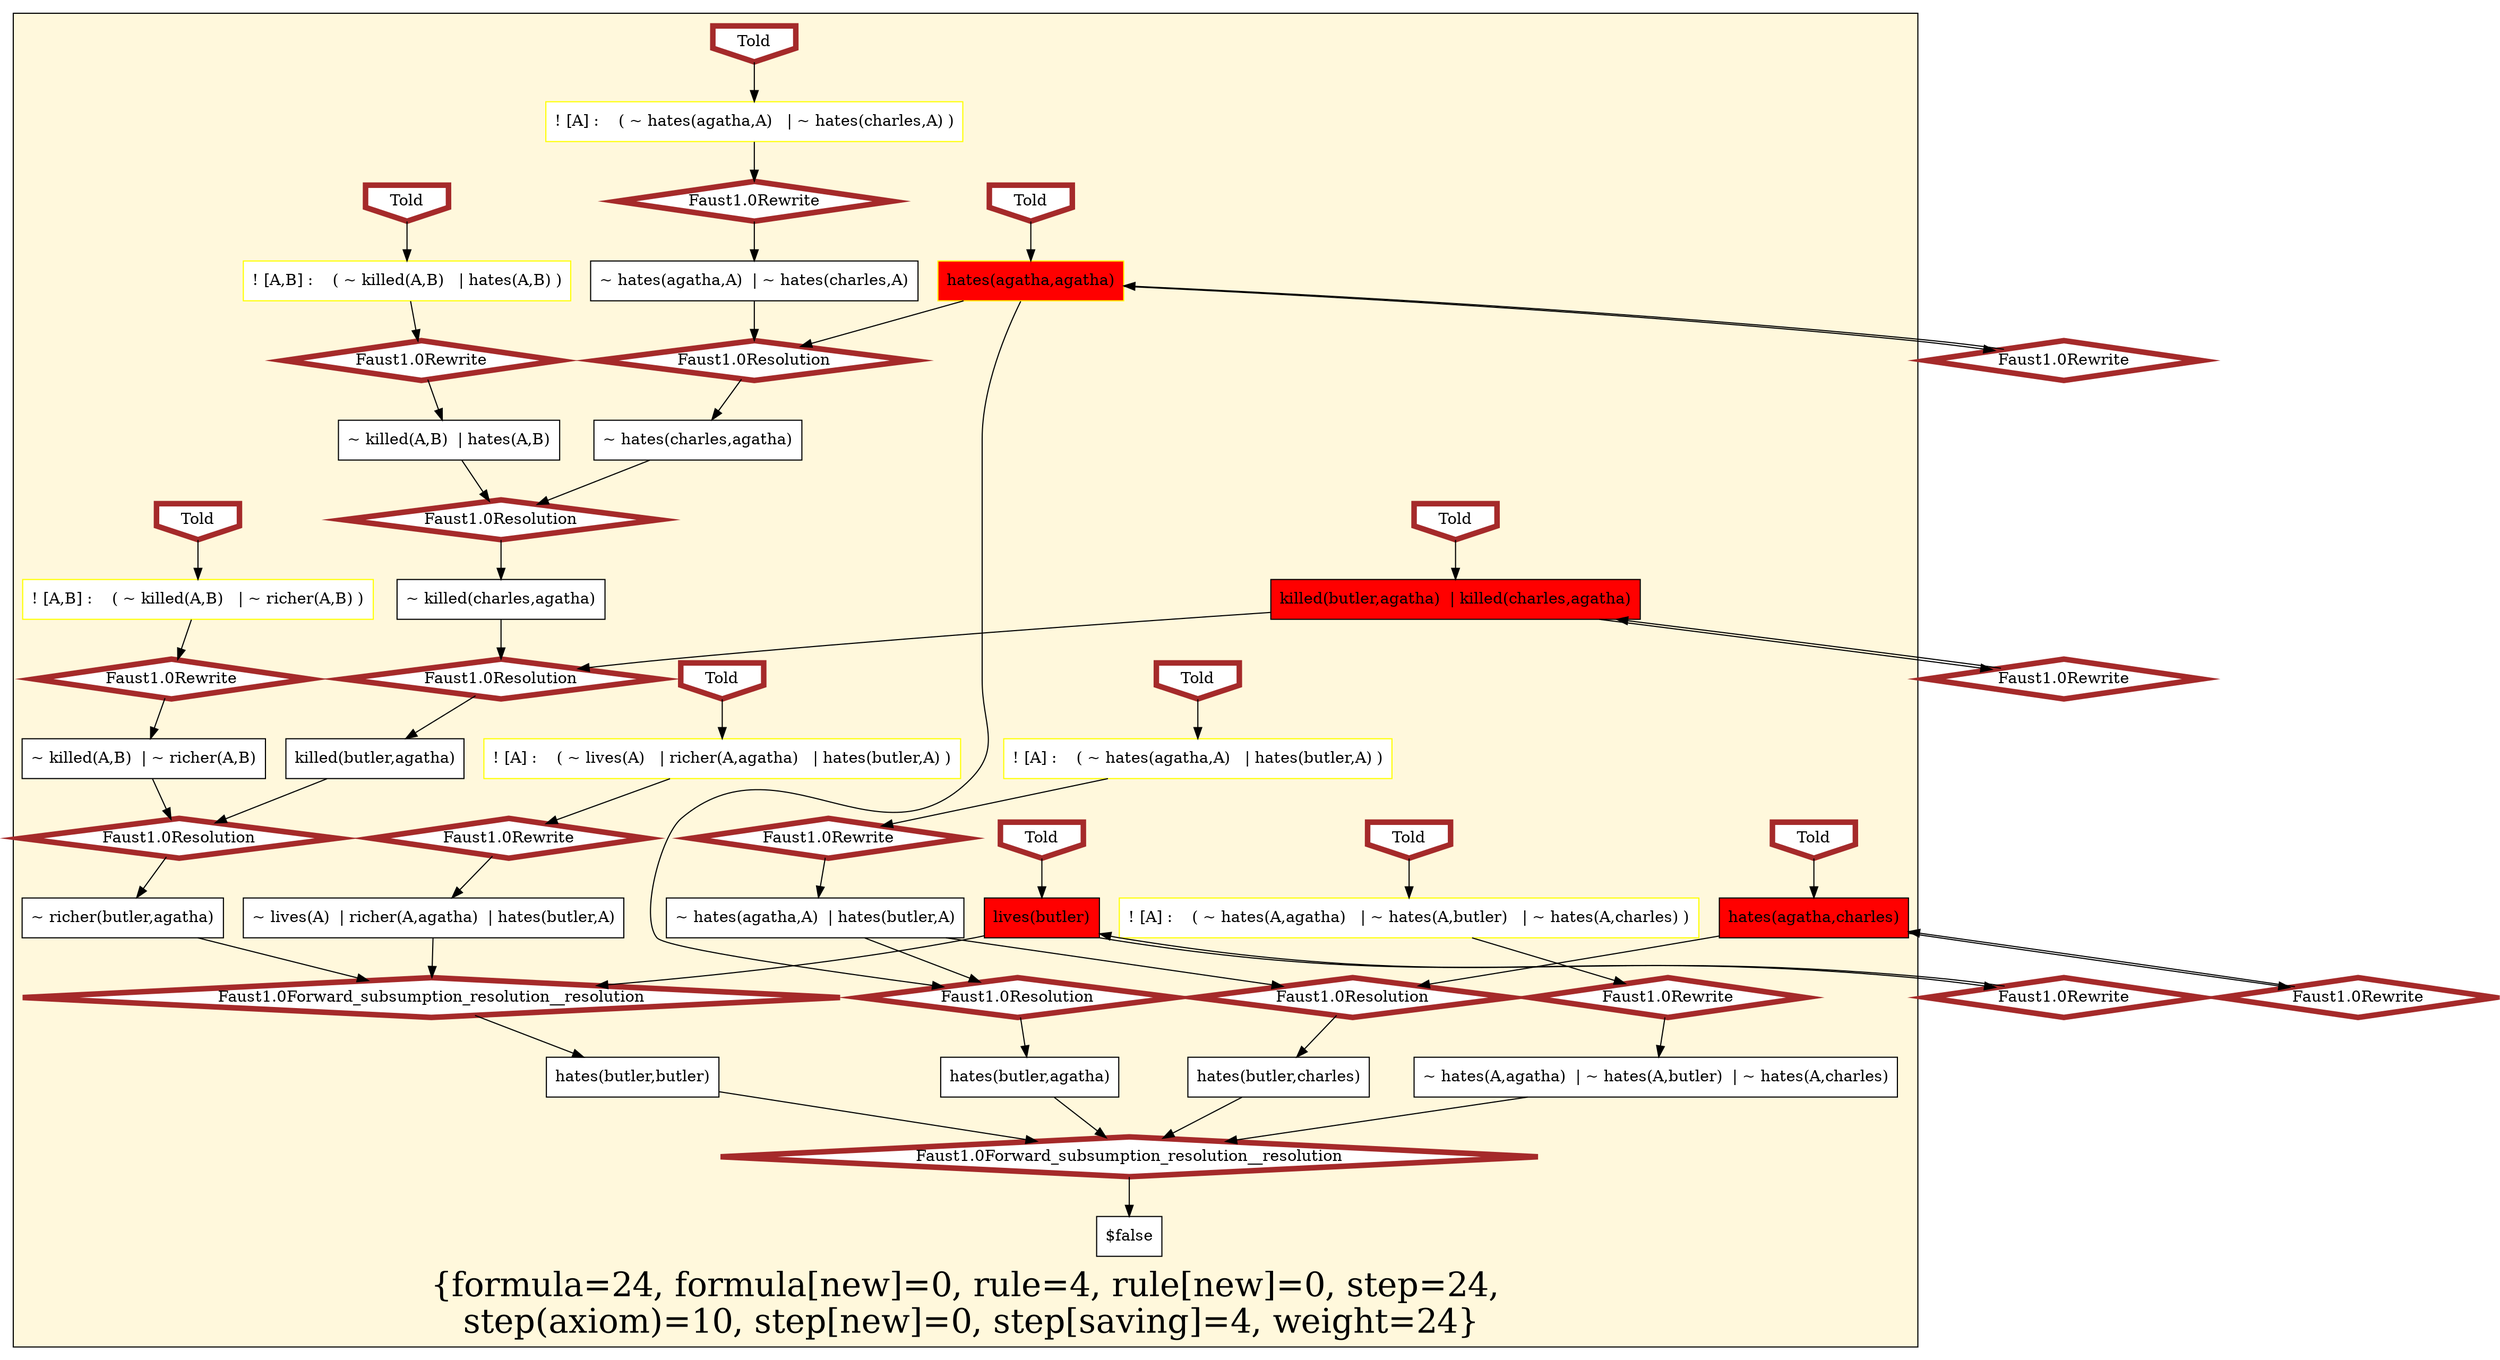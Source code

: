 digraph g 
{  
  "x_165" [ URL="http://inference-web.org/proofs/tptp/Solutions/PUZ/PUZ001-1/Faust---1.0/answer.owl#ns_butler_hates_poor_conclusion" color="yellow" shape="box" label="! [A] :    ( ~ lives(A)   | richer(A,agatha)   | hates(butler,A) )" fillcolor="white" style="filled"  ];
  "x_164" [ URL="http://inference-web.org/proofs/tptp/Solutions/PUZ/PUZ001-1/Faust---1.0/answer.owl#ns_176259640_conclusion" color="black" shape="box" label="hates(butler,butler)" fillcolor="white" style="filled"  ];
  "x_141" [ URL="http://inference-web.org/proofs/tptp/Solutions/PUZ/PUZ001-1/Faust---1.0/answer.owl#ns_176249928_conclusion" color="black" shape="box" label="~ richer(butler,agatha)" fillcolor="white" style="filled"  ];
  "x_201" [ URL="http://inference-web.org/proofs/tptp/Solutions/PUZ/PUZ001-1/Faust---1.0/answer.owl#ns_176169184_conclusion" color="black" shape="box" label="hates(butler,charles)" fillcolor="white" style="filled"  ];
  "x_182" [ URL="http://inference-web.org/proofs/tptp/Solutions/PUZ/PUZ001-1/Faust---1.0/answer.owl#ns_butler_conclusion" color="yellow" shape="box" label="lives(butler)" fillcolor="red" style="filled"  ];
  "x_146" [ URL="http://inference-web.org/proofs/tptp/Solutions/PUZ/PUZ001-1/Faust---1.0/answer.owl#ns_same_hates_conclusion" color="yellow" shape="box" label="! [A] :    ( ~ hates(agatha,A)   | hates(butler,A) )" fillcolor="white" style="filled"  ];
  "x_163" [ URL="http://inference-web.org/proofs/tptp/Solutions/PUZ/PUZ001-1/Faust---1.0/answer.owl#ns_168261192_conclusion" color="black" shape="box" label="~ hates(agatha,A)  | ~ hates(charles,A)" fillcolor="white" style="filled"  ];
  "x_140" [ URL="http://inference-web.org/proofs/tptp/Solutions/PUZ/PUZ001-1/Faust---1.0/answer.owl#ns_176139248_conclusion" color="black" shape="box" label="hates(butler,agatha)" fillcolor="white" style="filled"  ];
  "x_168" [ URL="http://inference-web.org/proofs/tptp/Solutions/PUZ/PUZ001-1/Faust---1.0/answer.owl#ns_contradiction_conclusion" color="black" shape="box" label="$false" fillcolor="white" style="filled"  ];
  "x_229" [ URL="http://inference-web.org/proofs/tptp/Solutions/PUZ/PUZ001-1/Faust---1.0/answer.owl#ns_168272912_conclusion" color="black" shape="box" label="~ hates(A,agatha)  | ~ hates(A,butler)  | ~ hates(A,charles)" fillcolor="white" style="filled"  ];
  "x_211" [ URL="http://inference-web.org/proofs/tptp/Solutions/PUZ/PUZ001-1/Faust---1.0/answer.owl#ns_168238288_conclusion" color="black" shape="box" label="~ hates(agatha,A)  | hates(butler,A)" fillcolor="white" style="filled"  ];
  "x_178" [ URL="http://inference-web.org/proofs/tptp/Solutions/PUZ/PUZ001-1/Faust---1.0/answer.owl#ns_168277664_conclusion" color="black" shape="box" label="hates(agatha,agatha)" fillcolor="red" style="filled"  ];
  "x_178" [ URL="http://inference-web.org/proofs/tptp/Solutions/PUZ/PUZ001-1/Faust---1.0/answer.owl#ns_agatha_hates_agatha_conclusion" color="yellow" shape="box" label="hates(agatha,agatha)" fillcolor="red" style="filled"  ];
  "x_199" [ URL="http://inference-web.org/proofs/tptp/Solutions/PUZ/PUZ001-1/Faust---1.0/answer.owl#ns_168254608_conclusion" color="black" shape="box" label="~ killed(A,B)  | ~ richer(A,B)" fillcolor="white" style="filled"  ];
  "x_152" [ URL="http://inference-web.org/proofs/tptp/Solutions/PUZ/PUZ001-1/Faust---1.0/answer.owl#ns_176202488_conclusion" color="black" shape="box" label="~ killed(charles,agatha)" fillcolor="white" style="filled"  ];
  "x_154" [ URL="http://inference-web.org/proofs/tptp/Solutions/PUZ/PUZ001-1/Faust---1.0/answer.owl#ns_176150976_conclusion" color="black" shape="box" label="~ hates(charles,agatha)" fillcolor="white" style="filled"  ];
  "x_218" [ URL="http://inference-web.org/proofs/tptp/Solutions/PUZ/PUZ001-1/Faust---1.0/answer.owl#ns_no_one_hates_everyone_conclusion" color="yellow" shape="box" label="! [A] :    ( ~ hates(A,agatha)   | ~ hates(A,butler)   | ~ hates(A,charles) )" fillcolor="white" style="filled"  ];
  "x_133" [ URL="http://inference-web.org/proofs/tptp/Solutions/PUZ/PUZ001-1/Faust---1.0/answer.owl#ns_prove_neither_charles_nor_butler_did_it_conclusion" color="yellow" shape="box" label="killed(butler,agatha) | killed(charles,agatha)" fillcolor="red" style="filled"  ];
  "x_130" [ URL="http://inference-web.org/proofs/tptp/Solutions/PUZ/PUZ001-1/Faust---1.0/answer.owl#ns_different_hates_conclusion" color="yellow" shape="box" label="! [A] :    ( ~ hates(agatha,A)   | ~ hates(charles,A) )" fillcolor="white" style="filled"  ];
  "x_224" [ URL="http://inference-web.org/proofs/tptp/Solutions/PUZ/PUZ001-1/Faust---1.0/answer.owl#ns_168303320_conclusion" color="black" shape="box" label="~ lives(A)  | richer(A,agatha)  | hates(butler,A)" fillcolor="white" style="filled"  ];
  "x_188" [ URL="http://inference-web.org/proofs/tptp/Solutions/PUZ/PUZ001-1/Faust---1.0/answer.owl#ns_killer_hates_victim_conclusion" color="yellow" shape="box" label="! [A,B] :    ( ~ killed(A,B)   | hates(A,B) )" fillcolor="white" style="filled"  ];
  "x_182" [ URL="http://inference-web.org/proofs/tptp/Solutions/PUZ/PUZ001-1/Faust---1.0/answer.owl#ns_168244584_conclusion" color="black" shape="box" label="lives(butler)" fillcolor="red" style="filled"  ];
  "x_133" [ URL="http://inference-web.org/proofs/tptp/Solutions/PUZ/PUZ001-1/Faust---1.0/answer.owl#ns_168309696_conclusion" color="black" shape="box" label="killed(butler,agatha)  | killed(charles,agatha)" fillcolor="red" style="filled"  ];
  "x_159" [ URL="http://inference-web.org/proofs/tptp/Solutions/PUZ/PUZ001-1/Faust---1.0/answer.owl#ns_poorer_killer_conclusion" color="yellow" shape="box" label="! [A,B] :    ( ~ killed(A,B)   | ~ richer(A,B) )" fillcolor="white" style="filled"  ];
  "x_192" [ URL="http://inference-web.org/proofs/tptp/Solutions/PUZ/PUZ001-1/Faust---1.0/answer.owl#ns_176239808_conclusion" color="black" shape="box" label="killed(butler,agatha)" fillcolor="white" style="filled"  ];
  "x_160" [ URL="http://inference-web.org/proofs/tptp/Solutions/PUZ/PUZ001-1/Faust---1.0/answer.owl#ns_agatha_hates_charles_conclusion" color="yellow" shape="box" label="hates(agatha,charles)" fillcolor="red" style="filled"  ];
  "x_160" [ URL="http://inference-web.org/proofs/tptp/Solutions/PUZ/PUZ001-1/Faust---1.0/answer.owl#ns_168281744_conclusion" color="black" shape="box" label="hates(agatha,charles)" fillcolor="red" style="filled"  ];
  "x_120" [ URL="http://inference-web.org/proofs/tptp/Solutions/PUZ/PUZ001-1/Faust---1.0/answer.owl#ns_168286272_conclusion" color="black" shape="box" label="~ killed(A,B)  | hates(A,B)" fillcolor="white" style="filled"  ];
  "-7f6e1133:12459e1f3c9:-7db9" [ URL="http://browser.inference-web.org/iwbrowser/BrowseNodeSet?url=http%3A%2F%2Finference-web.org%2Fproofs%2Ftptp%2FSolutions%2FPUZ%2FPUZ001-1%2FFaust---1.0%2Fanswer.owl%23ns_168244584" color="brown" shape="diamond" label="Faust1.0Rewrite" fillcolor="white" style="filled" penwidth="5"  ];
  "-7f6e1133:12459e1f3c9:-7db9" -> "x_182";
  "x_182" -> "-7f6e1133:12459e1f3c9:-7db9";
  "-7f6e1133:12459e1f3c9:-7de5" [ URL="http://browser.inference-web.org/iwbrowser/BrowseNodeSet?url=http%3A%2F%2Finference-web.org%2Fproofs%2Ftptp%2FSolutions%2FPUZ%2FPUZ001-1%2FFaust---1.0%2Fanswer.owl%23ns_agatha_hates_charles" color="brown" shape="invhouse" label="Told" fillcolor="white" style="filled" penwidth="5"  ];
  "-7f6e1133:12459e1f3c9:-7de5" -> "x_160";
  "-7f6e1133:12459e1f3c9:-7de7" [ URL="http://browser.inference-web.org/iwbrowser/BrowseNodeSet?url=http%3A%2F%2Finference-web.org%2Fproofs%2Ftptp%2FSolutions%2FPUZ%2FPUZ001-1%2FFaust---1.0%2Fanswer.owl%23ns_168281744" color="brown" shape="diamond" label="Faust1.0Rewrite" fillcolor="white" style="filled" penwidth="5"  ];
  "-7f6e1133:12459e1f3c9:-7de7" -> "x_160";
  "x_160" -> "-7f6e1133:12459e1f3c9:-7de7";
  "-7f6e1133:12459e1f3c9:-7df7" [ URL="http://browser.inference-web.org/iwbrowser/BrowseNodeSet?url=http%3A%2F%2Finference-web.org%2Fproofs%2Ftptp%2FSolutions%2FPUZ%2FPUZ001-1%2FFaust---1.0%2Fanswer.owl%23ns_agatha_hates_agatha" color="brown" shape="invhouse" label="Told" fillcolor="white" style="filled" penwidth="5"  ];
  "-7f6e1133:12459e1f3c9:-7df7" -> "x_178";
  "-7f6e1133:12459e1f3c9:-7db7" [ URL="http://browser.inference-web.org/iwbrowser/BrowseNodeSet?url=http%3A%2F%2Finference-web.org%2Fproofs%2Ftptp%2FSolutions%2FPUZ%2FPUZ001-1%2FFaust---1.0%2Fanswer.owl%23ns_butler" color="brown" shape="invhouse" label="Told" fillcolor="white" style="filled" penwidth="5"  ];
  "-7f6e1133:12459e1f3c9:-7db7" -> "x_182";
  "-7f6e1133:12459e1f3c9:-7df9" [ URL="http://browser.inference-web.org/iwbrowser/BrowseNodeSet?url=http%3A%2F%2Finference-web.org%2Fproofs%2Ftptp%2FSolutions%2FPUZ%2FPUZ001-1%2FFaust---1.0%2Fanswer.owl%23ns_168277664" color="brown" shape="diamond" label="Faust1.0Rewrite" fillcolor="white" style="filled" penwidth="5"  ];
  "-7f6e1133:12459e1f3c9:-7df9" -> "x_178";
  "x_178" -> "-7f6e1133:12459e1f3c9:-7df9";
  "-7f6e1133:12459e1f3c9:-7e01" [ URL="http://browser.inference-web.org/iwbrowser/BrowseNodeSet?url=http%3A%2F%2Finference-web.org%2Fproofs%2Ftptp%2FSolutions%2FPUZ%2FPUZ001-1%2FFaust---1.0%2Fanswer.owl%23answer" color="brown" shape="diamond" label="Faust1.0Forward_subsumption_resolution__resolution" fillcolor="white" style="filled" penwidth="5"  ];
  "-7f6e1133:12459e1f3c9:-7e01" -> "x_168";
  "x_140" -> "-7f6e1133:12459e1f3c9:-7e01";
  "x_164" -> "-7f6e1133:12459e1f3c9:-7e01";
  "x_201" -> "-7f6e1133:12459e1f3c9:-7e01";
  "x_229" -> "-7f6e1133:12459e1f3c9:-7e01";
  "-7f6e1133:12459e1f3c9:-7dfc" [ URL="http://browser.inference-web.org/iwbrowser/BrowseNodeSet?url=http%3A%2F%2Finference-web.org%2Fproofs%2Ftptp%2FSolutions%2FPUZ%2FPUZ001-1%2FFaust---1.0%2Fanswer.owl%23ns_176139248" color="brown" shape="diamond" label="Faust1.0Resolution" fillcolor="white" style="filled" penwidth="5"  ];
  "-7f6e1133:12459e1f3c9:-7dfc" -> "x_140";
  "x_178" -> "-7f6e1133:12459e1f3c9:-7dfc";
  "x_211" -> "-7f6e1133:12459e1f3c9:-7dfc";
  "-7f6e1133:12459e1f3c9:-7dbe" [ URL="http://browser.inference-web.org/iwbrowser/BrowseNodeSet?url=http%3A%2F%2Finference-web.org%2Fproofs%2Ftptp%2FSolutions%2FPUZ%2FPUZ001-1%2FFaust---1.0%2Fanswer.owl%23ns_168303320" color="brown" shape="diamond" label="Faust1.0Rewrite" fillcolor="white" style="filled" penwidth="5"  ];
  "-7f6e1133:12459e1f3c9:-7dbe" -> "x_224";
  "x_165" -> "-7f6e1133:12459e1f3c9:-7dbe";
  "-7f6e1133:12459e1f3c9:-7dde" [ URL="http://browser.inference-web.org/iwbrowser/BrowseNodeSet?url=http%3A%2F%2Finference-web.org%2Fproofs%2Ftptp%2FSolutions%2FPUZ%2FPUZ001-1%2FFaust---1.0%2Fanswer.owl%23ns_176249928" color="brown" shape="diamond" label="Faust1.0Resolution" fillcolor="white" style="filled" penwidth="5"  ];
  "-7f6e1133:12459e1f3c9:-7dde" -> "x_141";
  "x_192" -> "-7f6e1133:12459e1f3c9:-7dde";
  "x_199" -> "-7f6e1133:12459e1f3c9:-7dde";
  "-7f6e1133:12459e1f3c9:-7dd2" [ URL="http://browser.inference-web.org/iwbrowser/BrowseNodeSet?url=http%3A%2F%2Finference-web.org%2Fproofs%2Ftptp%2FSolutions%2FPUZ%2FPUZ001-1%2FFaust---1.0%2Fanswer.owl%23ns_168261192" color="brown" shape="diamond" label="Faust1.0Rewrite" fillcolor="white" style="filled" penwidth="5"  ];
  "-7f6e1133:12459e1f3c9:-7dd2" -> "x_163";
  "x_130" -> "-7f6e1133:12459e1f3c9:-7dd2";
  "-7f6e1133:12459e1f3c9:-7dea" [ URL="http://browser.inference-web.org/iwbrowser/BrowseNodeSet?url=http%3A%2F%2Finference-web.org%2Fproofs%2Ftptp%2FSolutions%2FPUZ%2FPUZ001-1%2FFaust---1.0%2Fanswer.owl%23ns_176169184" color="brown" shape="diamond" label="Faust1.0Resolution" fillcolor="white" style="filled" penwidth="5"  ];
  "-7f6e1133:12459e1f3c9:-7dea" -> "x_201";
  "x_160" -> "-7f6e1133:12459e1f3c9:-7dea";
  "x_211" -> "-7f6e1133:12459e1f3c9:-7dea";
  "-7f6e1133:12459e1f3c9:-7dd0" [ URL="http://browser.inference-web.org/iwbrowser/BrowseNodeSet?url=http%3A%2F%2Finference-web.org%2Fproofs%2Ftptp%2FSolutions%2FPUZ%2FPUZ001-1%2FFaust---1.0%2Fanswer.owl%23ns_different_hates" color="brown" shape="invhouse" label="Told" fillcolor="white" style="filled" penwidth="5"  ];
  "-7f6e1133:12459e1f3c9:-7dd0" -> "x_130";
  "-7f6e1133:12459e1f3c9:-7dd8" [ URL="http://browser.inference-web.org/iwbrowser/BrowseNodeSet?url=http%3A%2F%2Finference-web.org%2Fproofs%2Ftptp%2FSolutions%2FPUZ%2FPUZ001-1%2FFaust---1.0%2Fanswer.owl%23ns_176202488" color="brown" shape="diamond" label="Faust1.0Resolution" fillcolor="white" style="filled" penwidth="5"  ];
  "-7f6e1133:12459e1f3c9:-7dd8" -> "x_152";
  "x_120" -> "-7f6e1133:12459e1f3c9:-7dd8";
  "x_154" -> "-7f6e1133:12459e1f3c9:-7dd8";
  "-7f6e1133:12459e1f3c9:-7dc8" [ URL="http://browser.inference-web.org/iwbrowser/BrowseNodeSet?url=http%3A%2F%2Finference-web.org%2Fproofs%2Ftptp%2FSolutions%2FPUZ%2FPUZ001-1%2FFaust---1.0%2Fanswer.owl%23ns_168309696" color="brown" shape="diamond" label="Faust1.0Rewrite" fillcolor="white" style="filled" penwidth="5"  ];
  "-7f6e1133:12459e1f3c9:-7dc8" -> "x_133";
  "x_133" -> "-7f6e1133:12459e1f3c9:-7dc8";
  "-7f6e1133:12459e1f3c9:-7de2" [ URL="http://browser.inference-web.org/iwbrowser/BrowseNodeSet?url=http%3A%2F%2Finference-web.org%2Fproofs%2Ftptp%2FSolutions%2FPUZ%2FPUZ001-1%2FFaust---1.0%2Fanswer.owl%23ns_176259640" color="brown" shape="diamond" label="Faust1.0Forward_subsumption_resolution__resolution" fillcolor="white" style="filled" penwidth="5"  ];
  "-7f6e1133:12459e1f3c9:-7de2" -> "x_164";
  "x_141" -> "-7f6e1133:12459e1f3c9:-7de2";
  "x_182" -> "-7f6e1133:12459e1f3c9:-7de2";
  "x_224" -> "-7f6e1133:12459e1f3c9:-7de2";
  "-7f6e1133:12459e1f3c9:-7ded" [ URL="http://browser.inference-web.org/iwbrowser/BrowseNodeSet?url=http%3A%2F%2Finference-web.org%2Fproofs%2Ftptp%2FSolutions%2FPUZ%2FPUZ001-1%2FFaust---1.0%2Fanswer.owl%23ns_no_one_hates_everyone" color="brown" shape="invhouse" label="Told" fillcolor="white" style="filled" penwidth="5"  ];
  "-7f6e1133:12459e1f3c9:-7ded" -> "x_218";
  "-7f6e1133:12459e1f3c9:-7def" [ URL="http://browser.inference-web.org/iwbrowser/BrowseNodeSet?url=http%3A%2F%2Finference-web.org%2Fproofs%2Ftptp%2FSolutions%2FPUZ%2FPUZ001-1%2FFaust---1.0%2Fanswer.owl%23ns_168272912" color="brown" shape="diamond" label="Faust1.0Rewrite" fillcolor="white" style="filled" penwidth="5"  ];
  "-7f6e1133:12459e1f3c9:-7def" -> "x_229";
  "x_218" -> "-7f6e1133:12459e1f3c9:-7def";
  "-7f6e1133:12459e1f3c9:-7dc6" [ URL="http://browser.inference-web.org/iwbrowser/BrowseNodeSet?url=http%3A%2F%2Finference-web.org%2Fproofs%2Ftptp%2FSolutions%2FPUZ%2FPUZ001-1%2FFaust---1.0%2Fanswer.owl%23ns_prove_neither_charles_nor_butler_did_it" color="brown" shape="invhouse" label="Told" fillcolor="white" style="filled" penwidth="5"  ];
  "-7f6e1133:12459e1f3c9:-7dc6" -> "x_133";
  "-7f6e1133:12459e1f3c9:-7dbc" [ URL="http://browser.inference-web.org/iwbrowser/BrowseNodeSet?url=http%3A%2F%2Finference-web.org%2Fproofs%2Ftptp%2FSolutions%2FPUZ%2FPUZ001-1%2FFaust---1.0%2Fanswer.owl%23ns_butler_hates_poor" color="brown" shape="invhouse" label="Told" fillcolor="white" style="filled" penwidth="5"  ];
  "-7f6e1133:12459e1f3c9:-7dbc" -> "x_165";
  "-7f6e1133:12459e1f3c9:-7df4" [ URL="http://browser.inference-web.org/iwbrowser/BrowseNodeSet?url=http%3A%2F%2Finference-web.org%2Fproofs%2Ftptp%2FSolutions%2FPUZ%2FPUZ001-1%2FFaust---1.0%2Fanswer.owl%23ns_168238288" color="brown" shape="diamond" label="Faust1.0Rewrite" fillcolor="white" style="filled" penwidth="5"  ];
  "-7f6e1133:12459e1f3c9:-7df4" -> "x_211";
  "x_146" -> "-7f6e1133:12459e1f3c9:-7df4";
  "-7f6e1133:12459e1f3c9:-7dc1" [ URL="http://browser.inference-web.org/iwbrowser/BrowseNodeSet?url=http%3A%2F%2Finference-web.org%2Fproofs%2Ftptp%2FSolutions%2FPUZ%2FPUZ001-1%2FFaust---1.0%2Fanswer.owl%23ns_poorer_killer" color="brown" shape="invhouse" label="Told" fillcolor="white" style="filled" penwidth="5"  ];
  "-7f6e1133:12459e1f3c9:-7dc1" -> "x_159";
  "-7f6e1133:12459e1f3c9:-7df2" [ URL="http://browser.inference-web.org/iwbrowser/BrowseNodeSet?url=http%3A%2F%2Finference-web.org%2Fproofs%2Ftptp%2FSolutions%2FPUZ%2FPUZ001-1%2FFaust---1.0%2Fanswer.owl%23ns_same_hates" color="brown" shape="invhouse" label="Told" fillcolor="white" style="filled" penwidth="5"  ];
  "-7f6e1133:12459e1f3c9:-7df2" -> "x_146";
  "-7f6e1133:12459e1f3c9:-7dd5" [ URL="http://browser.inference-web.org/iwbrowser/BrowseNodeSet?url=http%3A%2F%2Finference-web.org%2Fproofs%2Ftptp%2FSolutions%2FPUZ%2FPUZ001-1%2FFaust---1.0%2Fanswer.owl%23ns_176150976" color="brown" shape="diamond" label="Faust1.0Resolution" fillcolor="white" style="filled" penwidth="5"  ];
  "-7f6e1133:12459e1f3c9:-7dd5" -> "x_154";
  "x_163" -> "-7f6e1133:12459e1f3c9:-7dd5";
  "x_178" -> "-7f6e1133:12459e1f3c9:-7dd5";
  "-7f6e1133:12459e1f3c9:-7dcb" [ URL="http://browser.inference-web.org/iwbrowser/BrowseNodeSet?url=http%3A%2F%2Finference-web.org%2Fproofs%2Ftptp%2FSolutions%2FPUZ%2FPUZ001-1%2FFaust---1.0%2Fanswer.owl%23ns_killer_hates_victim" color="brown" shape="invhouse" label="Told" fillcolor="white" style="filled" penwidth="5"  ];
  "-7f6e1133:12459e1f3c9:-7dcb" -> "x_188";
  "-7f6e1133:12459e1f3c9:-7dcd" [ URL="http://browser.inference-web.org/iwbrowser/BrowseNodeSet?url=http%3A%2F%2Finference-web.org%2Fproofs%2Ftptp%2FSolutions%2FPUZ%2FPUZ001-1%2FFaust---1.0%2Fanswer.owl%23ns_168286272" color="brown" shape="diamond" label="Faust1.0Rewrite" fillcolor="white" style="filled" penwidth="5"  ];
  "-7f6e1133:12459e1f3c9:-7dcd" -> "x_120";
  "x_188" -> "-7f6e1133:12459e1f3c9:-7dcd";
  "-7f6e1133:12459e1f3c9:-7ddb" [ URL="http://browser.inference-web.org/iwbrowser/BrowseNodeSet?url=http%3A%2F%2Finference-web.org%2Fproofs%2Ftptp%2FSolutions%2FPUZ%2FPUZ001-1%2FFaust---1.0%2Fanswer.owl%23ns_176239808" color="brown" shape="diamond" label="Faust1.0Resolution" fillcolor="white" style="filled" penwidth="5"  ];
  "-7f6e1133:12459e1f3c9:-7ddb" -> "x_192";
  "x_133" -> "-7f6e1133:12459e1f3c9:-7ddb";
  "x_152" -> "-7f6e1133:12459e1f3c9:-7ddb";
  "-7f6e1133:12459e1f3c9:-7dc3" [ URL="http://browser.inference-web.org/iwbrowser/BrowseNodeSet?url=http%3A%2F%2Finference-web.org%2Fproofs%2Ftptp%2FSolutions%2FPUZ%2FPUZ001-1%2FFaust---1.0%2Fanswer.owl%23ns_168254608" color="brown" shape="diamond" label="Faust1.0Rewrite" fillcolor="white" style="filled" penwidth="5"  ];
  "-7f6e1133:12459e1f3c9:-7dc3" -> "x_199";
  "x_159" -> "-7f6e1133:12459e1f3c9:-7dc3";
  
 subgraph cluster_opt 
{ labelloc=b label="{formula=24, formula[new]=0, rule=4, rule[new]=0, step=24,\n step(axiom)=10, step[new]=0, step[saving]=4, weight=24}" 
 fontsize=30 fillcolor=cornsilk style=filled 
  x_168 ;
 x_141 ;
 x_201 ;
 x_140 ;
 x_163 ;
 x_229 ;
 x_199 ;
 x_160 ;
 x_130 ;
 x_133 ;
 x_192 ;
 x_165 ;
 x_224 ;
 x_164 ;
 x_152 ;
 x_154 ;
 x_188 ;
 x_218 ;
 x_159 ;
 x_178 ;
 x_146 ;
 x_182 ;
 x_120 ;
 x_211 ;
 "-7f6e1133:12459e1f3c9:-7de5" ;
 "-7f6e1133:12459e1f3c9:-7de2" ;
 "-7f6e1133:12459e1f3c9:-7ded" ;
 "-7f6e1133:12459e1f3c9:-7def" ;
 "-7f6e1133:12459e1f3c9:-7dbc" ;
 "-7f6e1133:12459e1f3c9:-7dc6" ;
 "-7f6e1133:12459e1f3c9:-7df7" ;
 "-7f6e1133:12459e1f3c9:-7db7" ;
 "-7f6e1133:12459e1f3c9:-7e01" ;
 "-7f6e1133:12459e1f3c9:-7df4" ;
 "-7f6e1133:12459e1f3c9:-7dfc" ;
 "-7f6e1133:12459e1f3c9:-7dde" ;
 "-7f6e1133:12459e1f3c9:-7dbe" ;
 "-7f6e1133:12459e1f3c9:-7dc1" ;
 "-7f6e1133:12459e1f3c9:-7df2" ;
 "-7f6e1133:12459e1f3c9:-7dd5" ;
 "-7f6e1133:12459e1f3c9:-7dcb" ;
 "-7f6e1133:12459e1f3c9:-7dcd" ;
 "-7f6e1133:12459e1f3c9:-7dd2" ;
 "-7f6e1133:12459e1f3c9:-7dea" ;
 "-7f6e1133:12459e1f3c9:-7ddb" ;
 "-7f6e1133:12459e1f3c9:-7dd0" ;
 "-7f6e1133:12459e1f3c9:-7dc3" ;
 "-7f6e1133:12459e1f3c9:-7dd8" ;
 
}
 
}
